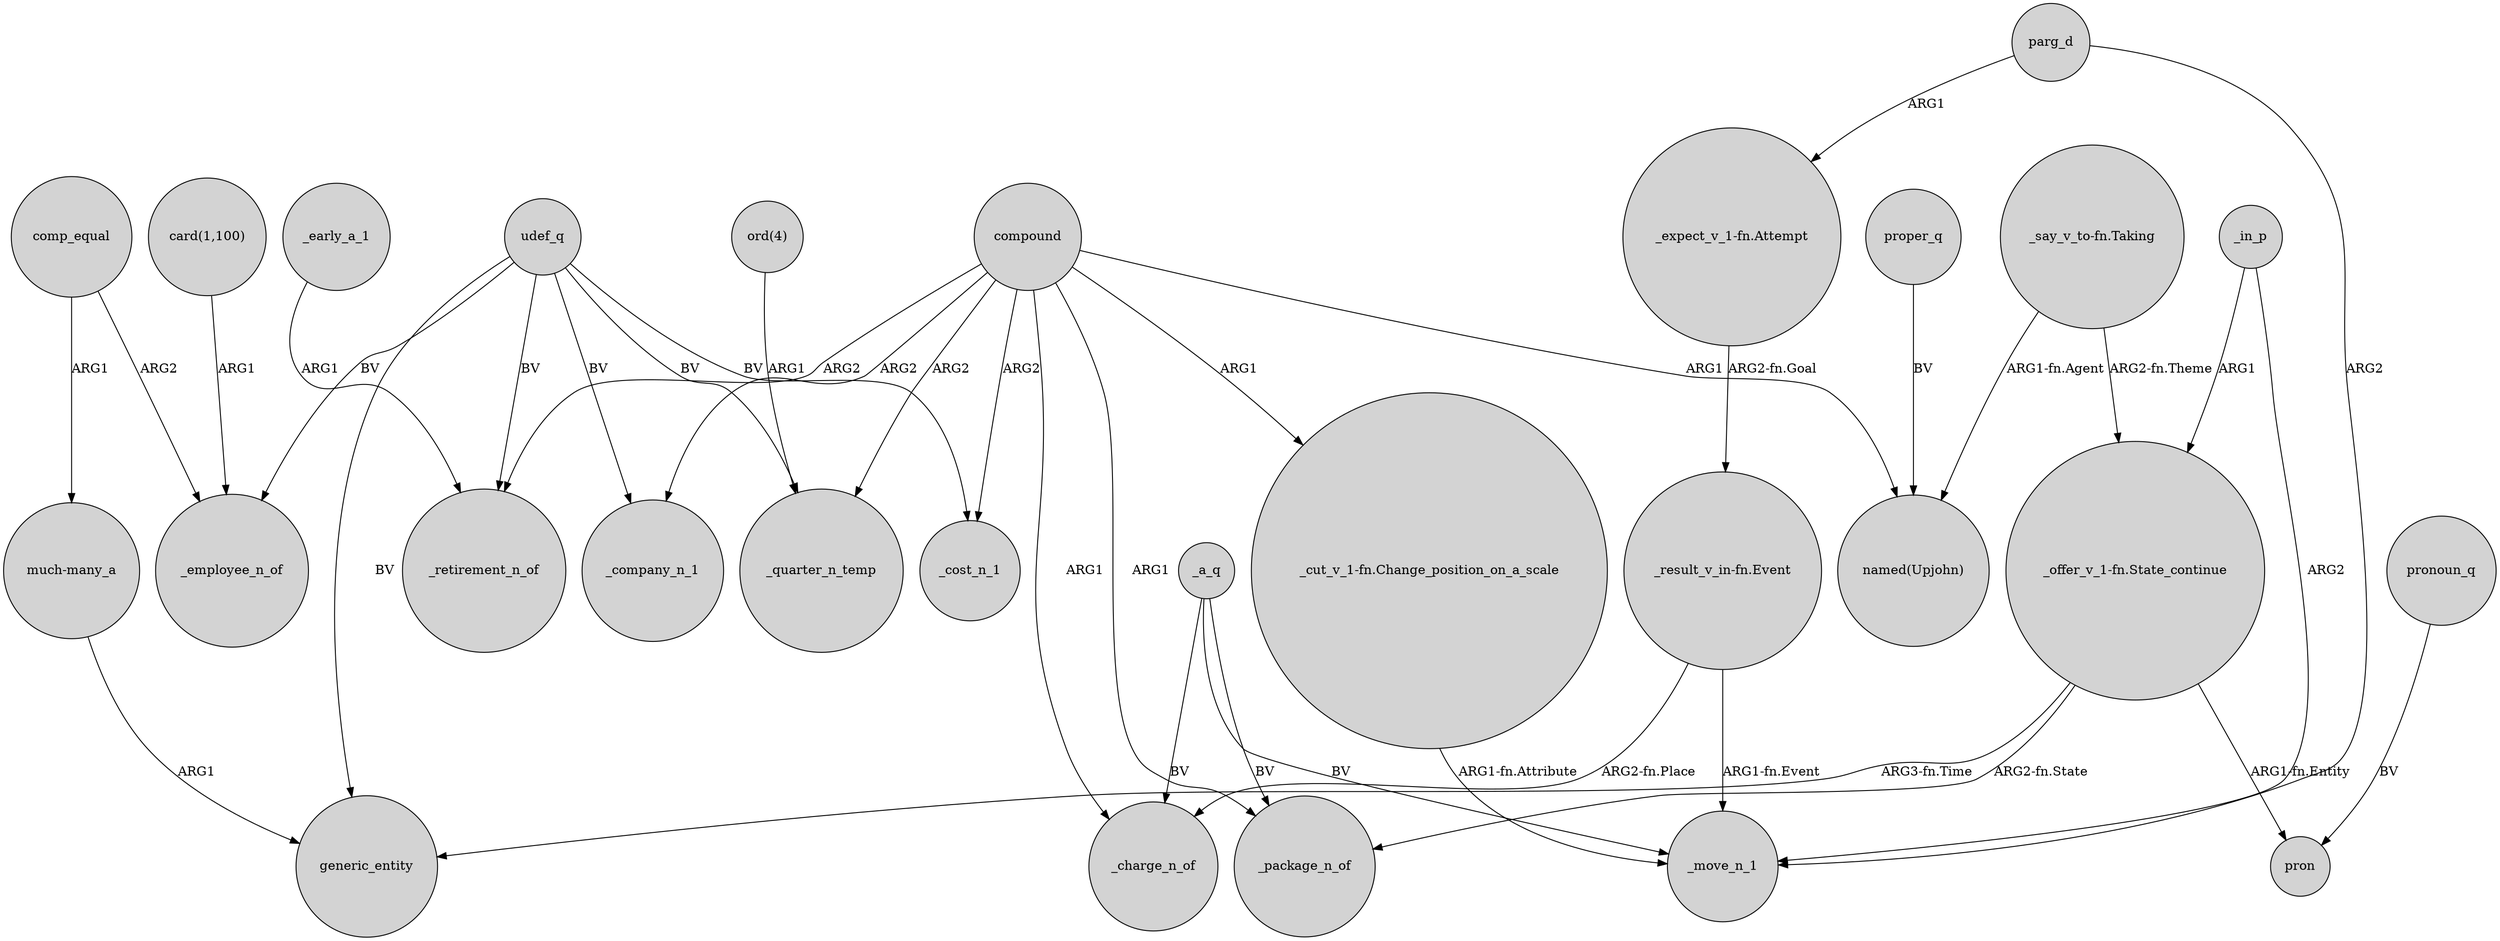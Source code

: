 digraph {
	node [shape=circle style=filled]
	"_expect_v_1-fn.Attempt" -> "_result_v_in-fn.Event" [label="ARG2-fn.Goal"]
	compound -> _cost_n_1 [label=ARG2]
	"_result_v_in-fn.Event" -> _charge_n_of [label="ARG2-fn.Place"]
	compound -> _company_n_1 [label=ARG2]
	udef_q -> _company_n_1 [label=BV]
	comp_equal -> _employee_n_of [label=ARG2]
	"card(1,100)" -> _employee_n_of [label=ARG1]
	"_offer_v_1-fn.State_continue" -> pron [label="ARG1-fn.Entity"]
	_a_q -> _charge_n_of [label=BV]
	_in_p -> "_offer_v_1-fn.State_continue" [label=ARG1]
	udef_q -> generic_entity [label=BV]
	"_cut_v_1-fn.Change_position_on_a_scale" -> _move_n_1 [label="ARG1-fn.Attribute"]
	compound -> _retirement_n_of [label=ARG2]
	comp_equal -> "much-many_a" [label=ARG1]
	proper_q -> "named(Upjohn)" [label=BV]
	pronoun_q -> pron [label=BV]
	compound -> _charge_n_of [label=ARG1]
	_a_q -> _package_n_of [label=BV]
	"_say_v_to-fn.Taking" -> "_offer_v_1-fn.State_continue" [label="ARG2-fn.Theme"]
	compound -> _quarter_n_temp [label=ARG2]
	"much-many_a" -> generic_entity [label=ARG1]
	compound -> "_cut_v_1-fn.Change_position_on_a_scale" [label=ARG1]
	udef_q -> _retirement_n_of [label=BV]
	"_offer_v_1-fn.State_continue" -> generic_entity [label="ARG3-fn.Time"]
	"ord(4)" -> _quarter_n_temp [label=ARG1]
	"_offer_v_1-fn.State_continue" -> _package_n_of [label="ARG2-fn.State"]
	compound -> "named(Upjohn)" [label=ARG1]
	parg_d -> _move_n_1 [label=ARG2]
	"_result_v_in-fn.Event" -> _move_n_1 [label="ARG1-fn.Event"]
	udef_q -> _quarter_n_temp [label=BV]
	_early_a_1 -> _retirement_n_of [label=ARG1]
	_a_q -> _move_n_1 [label=BV]
	"_say_v_to-fn.Taking" -> "named(Upjohn)" [label="ARG1-fn.Agent"]
	_in_p -> _move_n_1 [label=ARG2]
	udef_q -> _employee_n_of [label=BV]
	compound -> _package_n_of [label=ARG1]
	parg_d -> "_expect_v_1-fn.Attempt" [label=ARG1]
	udef_q -> _cost_n_1 [label=BV]
}
